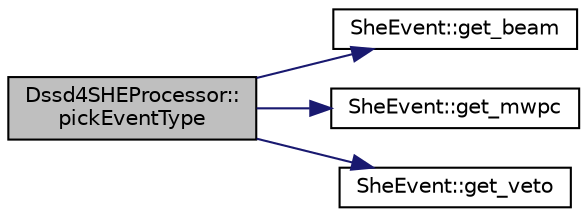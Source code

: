 digraph "Dssd4SHEProcessor::pickEventType"
{
  edge [fontname="Helvetica",fontsize="10",labelfontname="Helvetica",labelfontsize="10"];
  node [fontname="Helvetica",fontsize="10",shape=record];
  rankdir="LR";
  Node1 [label="Dssd4SHEProcessor::\lpickEventType",height=0.2,width=0.4,color="black", fillcolor="grey75", style="filled", fontcolor="black"];
  Node1 -> Node2 [color="midnightblue",fontsize="10",style="solid",fontname="Helvetica"];
  Node2 [label="SheEvent::get_beam",height=0.2,width=0.4,color="black", fillcolor="white", style="filled",URL="$dc/d98/class_she_event.html#a77da7213434f3719cd717513f39aed2e"];
  Node1 -> Node3 [color="midnightblue",fontsize="10",style="solid",fontname="Helvetica"];
  Node3 [label="SheEvent::get_mwpc",height=0.2,width=0.4,color="black", fillcolor="white", style="filled",URL="$dc/d98/class_she_event.html#a92d10cd859438e91616c763eabd1b274"];
  Node1 -> Node4 [color="midnightblue",fontsize="10",style="solid",fontname="Helvetica"];
  Node4 [label="SheEvent::get_veto",height=0.2,width=0.4,color="black", fillcolor="white", style="filled",URL="$dc/d98/class_she_event.html#a5de6a379f54c16a76ff705d4e5702e8d"];
}
